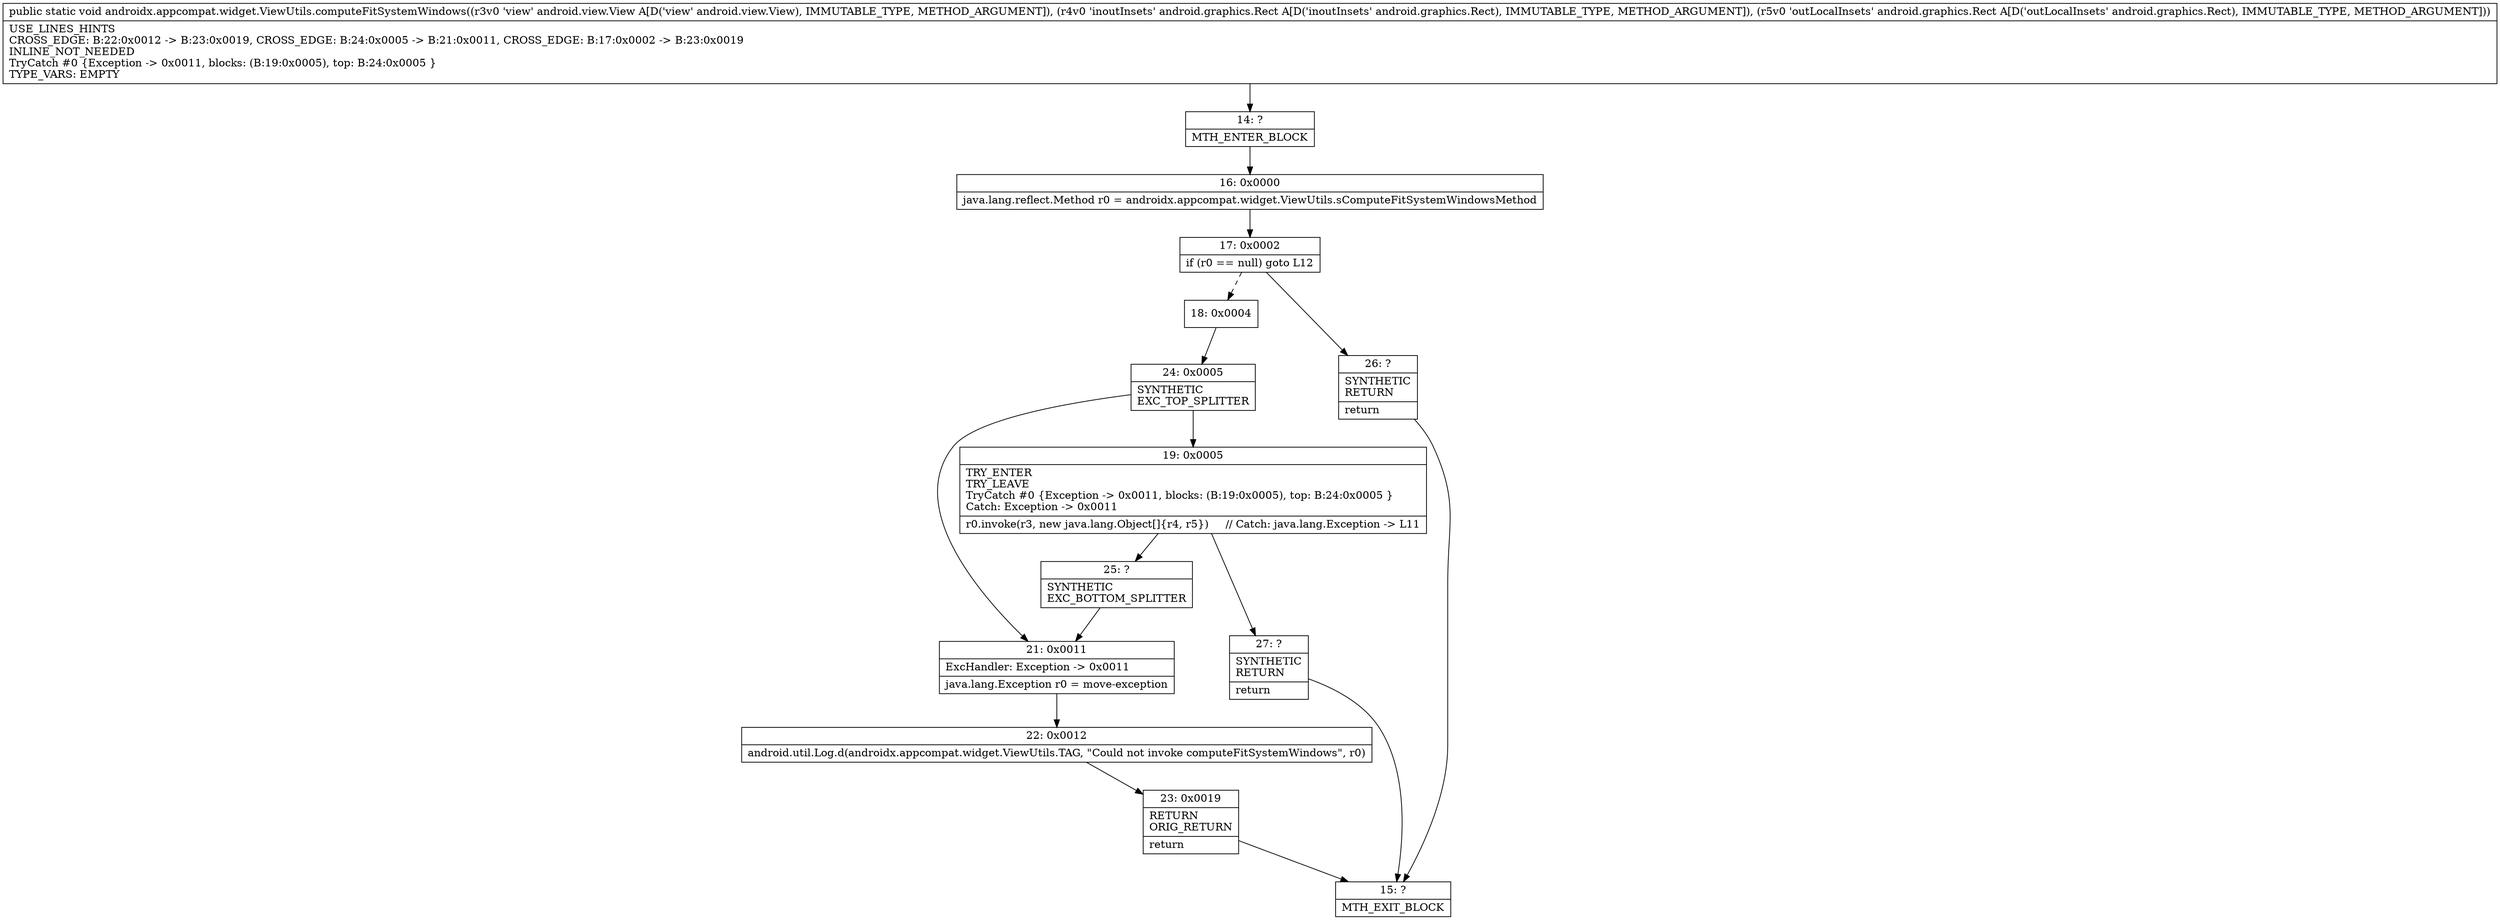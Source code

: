 digraph "CFG forandroidx.appcompat.widget.ViewUtils.computeFitSystemWindows(Landroid\/view\/View;Landroid\/graphics\/Rect;Landroid\/graphics\/Rect;)V" {
Node_14 [shape=record,label="{14\:\ ?|MTH_ENTER_BLOCK\l}"];
Node_16 [shape=record,label="{16\:\ 0x0000|java.lang.reflect.Method r0 = androidx.appcompat.widget.ViewUtils.sComputeFitSystemWindowsMethod\l}"];
Node_17 [shape=record,label="{17\:\ 0x0002|if (r0 == null) goto L12\l}"];
Node_18 [shape=record,label="{18\:\ 0x0004}"];
Node_24 [shape=record,label="{24\:\ 0x0005|SYNTHETIC\lEXC_TOP_SPLITTER\l}"];
Node_19 [shape=record,label="{19\:\ 0x0005|TRY_ENTER\lTRY_LEAVE\lTryCatch #0 \{Exception \-\> 0x0011, blocks: (B:19:0x0005), top: B:24:0x0005 \}\lCatch: Exception \-\> 0x0011\l|r0.invoke(r3, new java.lang.Object[]\{r4, r5\})     \/\/ Catch: java.lang.Exception \-\> L11\l}"];
Node_25 [shape=record,label="{25\:\ ?|SYNTHETIC\lEXC_BOTTOM_SPLITTER\l}"];
Node_27 [shape=record,label="{27\:\ ?|SYNTHETIC\lRETURN\l|return\l}"];
Node_15 [shape=record,label="{15\:\ ?|MTH_EXIT_BLOCK\l}"];
Node_21 [shape=record,label="{21\:\ 0x0011|ExcHandler: Exception \-\> 0x0011\l|java.lang.Exception r0 = move\-exception\l}"];
Node_22 [shape=record,label="{22\:\ 0x0012|android.util.Log.d(androidx.appcompat.widget.ViewUtils.TAG, \"Could not invoke computeFitSystemWindows\", r0)\l}"];
Node_23 [shape=record,label="{23\:\ 0x0019|RETURN\lORIG_RETURN\l|return\l}"];
Node_26 [shape=record,label="{26\:\ ?|SYNTHETIC\lRETURN\l|return\l}"];
MethodNode[shape=record,label="{public static void androidx.appcompat.widget.ViewUtils.computeFitSystemWindows((r3v0 'view' android.view.View A[D('view' android.view.View), IMMUTABLE_TYPE, METHOD_ARGUMENT]), (r4v0 'inoutInsets' android.graphics.Rect A[D('inoutInsets' android.graphics.Rect), IMMUTABLE_TYPE, METHOD_ARGUMENT]), (r5v0 'outLocalInsets' android.graphics.Rect A[D('outLocalInsets' android.graphics.Rect), IMMUTABLE_TYPE, METHOD_ARGUMENT]))  | USE_LINES_HINTS\lCROSS_EDGE: B:22:0x0012 \-\> B:23:0x0019, CROSS_EDGE: B:24:0x0005 \-\> B:21:0x0011, CROSS_EDGE: B:17:0x0002 \-\> B:23:0x0019\lINLINE_NOT_NEEDED\lTryCatch #0 \{Exception \-\> 0x0011, blocks: (B:19:0x0005), top: B:24:0x0005 \}\lTYPE_VARS: EMPTY\l}"];
MethodNode -> Node_14;Node_14 -> Node_16;
Node_16 -> Node_17;
Node_17 -> Node_18[style=dashed];
Node_17 -> Node_26;
Node_18 -> Node_24;
Node_24 -> Node_19;
Node_24 -> Node_21;
Node_19 -> Node_25;
Node_19 -> Node_27;
Node_25 -> Node_21;
Node_27 -> Node_15;
Node_21 -> Node_22;
Node_22 -> Node_23;
Node_23 -> Node_15;
Node_26 -> Node_15;
}


